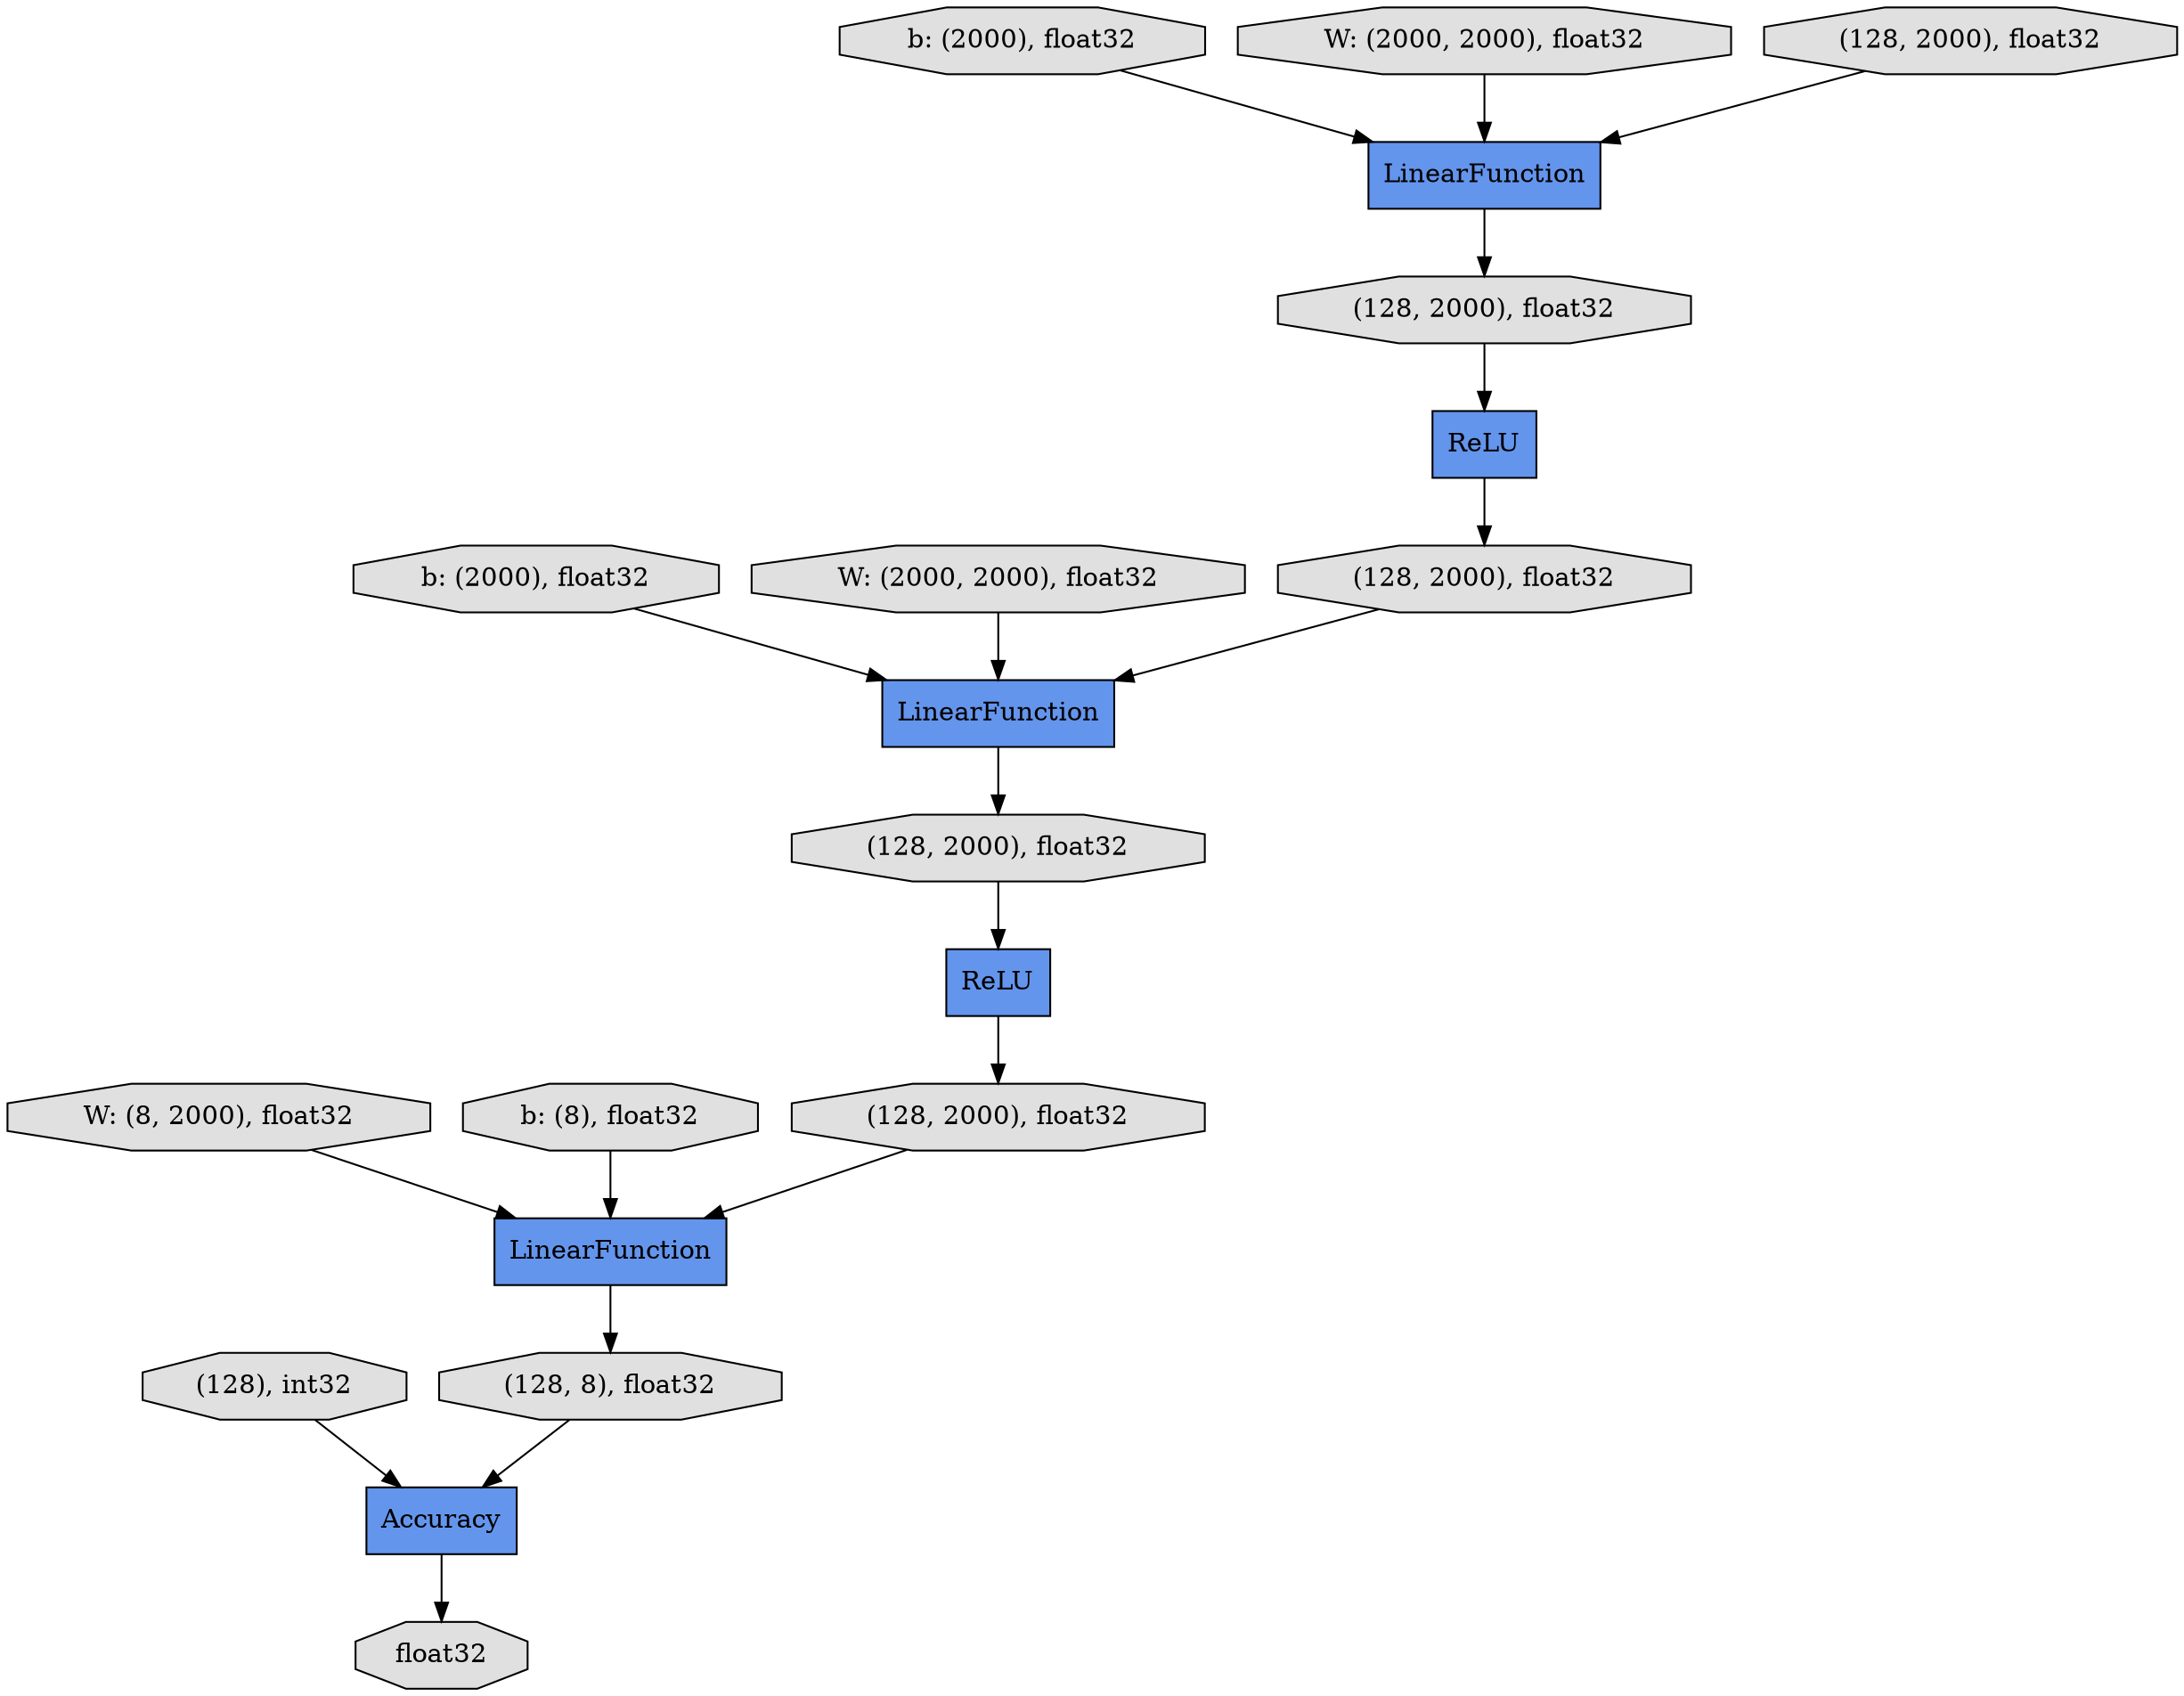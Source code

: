 digraph graphname{rankdir=TB;4500969616 [shape="octagon",style="filled",fillcolor="#E0E0E0",label="(128, 2000), float32"];4500970000 [shape="record",style="filled",fillcolor="#6495ED",label="Accuracy"];4476756560 [shape="octagon",style="filled",fillcolor="#E0E0E0",label="b: (2000), float32"];4500970576 [shape="octagon",style="filled",fillcolor="#E0E0E0",label="(128), int32"];4500969232 [shape="record",style="filled",fillcolor="#6495ED",label="ReLU"];4500970128 [shape="octagon",style="filled",fillcolor="#E0E0E0",label="(128, 8), float32"];4476756048 [shape="octagon",style="filled",fillcolor="#E0E0E0",label="W: (2000, 2000), float32"];4500969680 [shape="record",style="filled",fillcolor="#6495ED",label="LinearFunction"];4500969488 [shape="octagon",style="filled",fillcolor="#E0E0E0",label="(128, 2000), float32"];4500970704 [shape="octagon",style="filled",fillcolor="#E0E0E0",label="float32"];4500969744 [shape="octagon",style="filled",fillcolor="#E0E0E0",label="(128, 2000), float32"];4500607760 [shape="octagon",style="filled",fillcolor="#E0E0E0",label="W: (8, 2000), float32"];4500969296 [shape="record",style="filled",fillcolor="#6495ED",label="ReLU"];4500969424 [shape="record",style="filled",fillcolor="#6495ED",label="LinearFunction"];4500609040 [shape="octagon",style="filled",fillcolor="#E0E0E0",label="b: (2000), float32"];4500608912 [shape="octagon",style="filled",fillcolor="#E0E0E0",label="b: (8), float32"];4500609808 [shape="octagon",style="filled",fillcolor="#E0E0E0",label="W: (2000, 2000), float32"];4500969936 [shape="octagon",style="filled",fillcolor="#E0E0E0",label="(128, 2000), float32"];4500969168 [shape="record",style="filled",fillcolor="#6495ED",label="LinearFunction"];4500969360 [shape="octagon",style="filled",fillcolor="#E0E0E0",label="(128, 2000), float32"];4500969424 -> 4500969744;4500970128 -> 4500970000;4500969232 -> 4500969936;4500969360 -> 4500969168;4500970000 -> 4500970704;4500969488 -> 4500969296;4500609040 -> 4500969424;4476756048 -> 4500969168;4500969744 -> 4500969232;4500608912 -> 4500969680;4500969168 -> 4500969488;4500969296 -> 4500969616;4500609808 -> 4500969424;4500969936 -> 4500969680;4500607760 -> 4500969680;4500969680 -> 4500970128;4476756560 -> 4500969168;4500970576 -> 4500970000;4500969616 -> 4500969424;}
